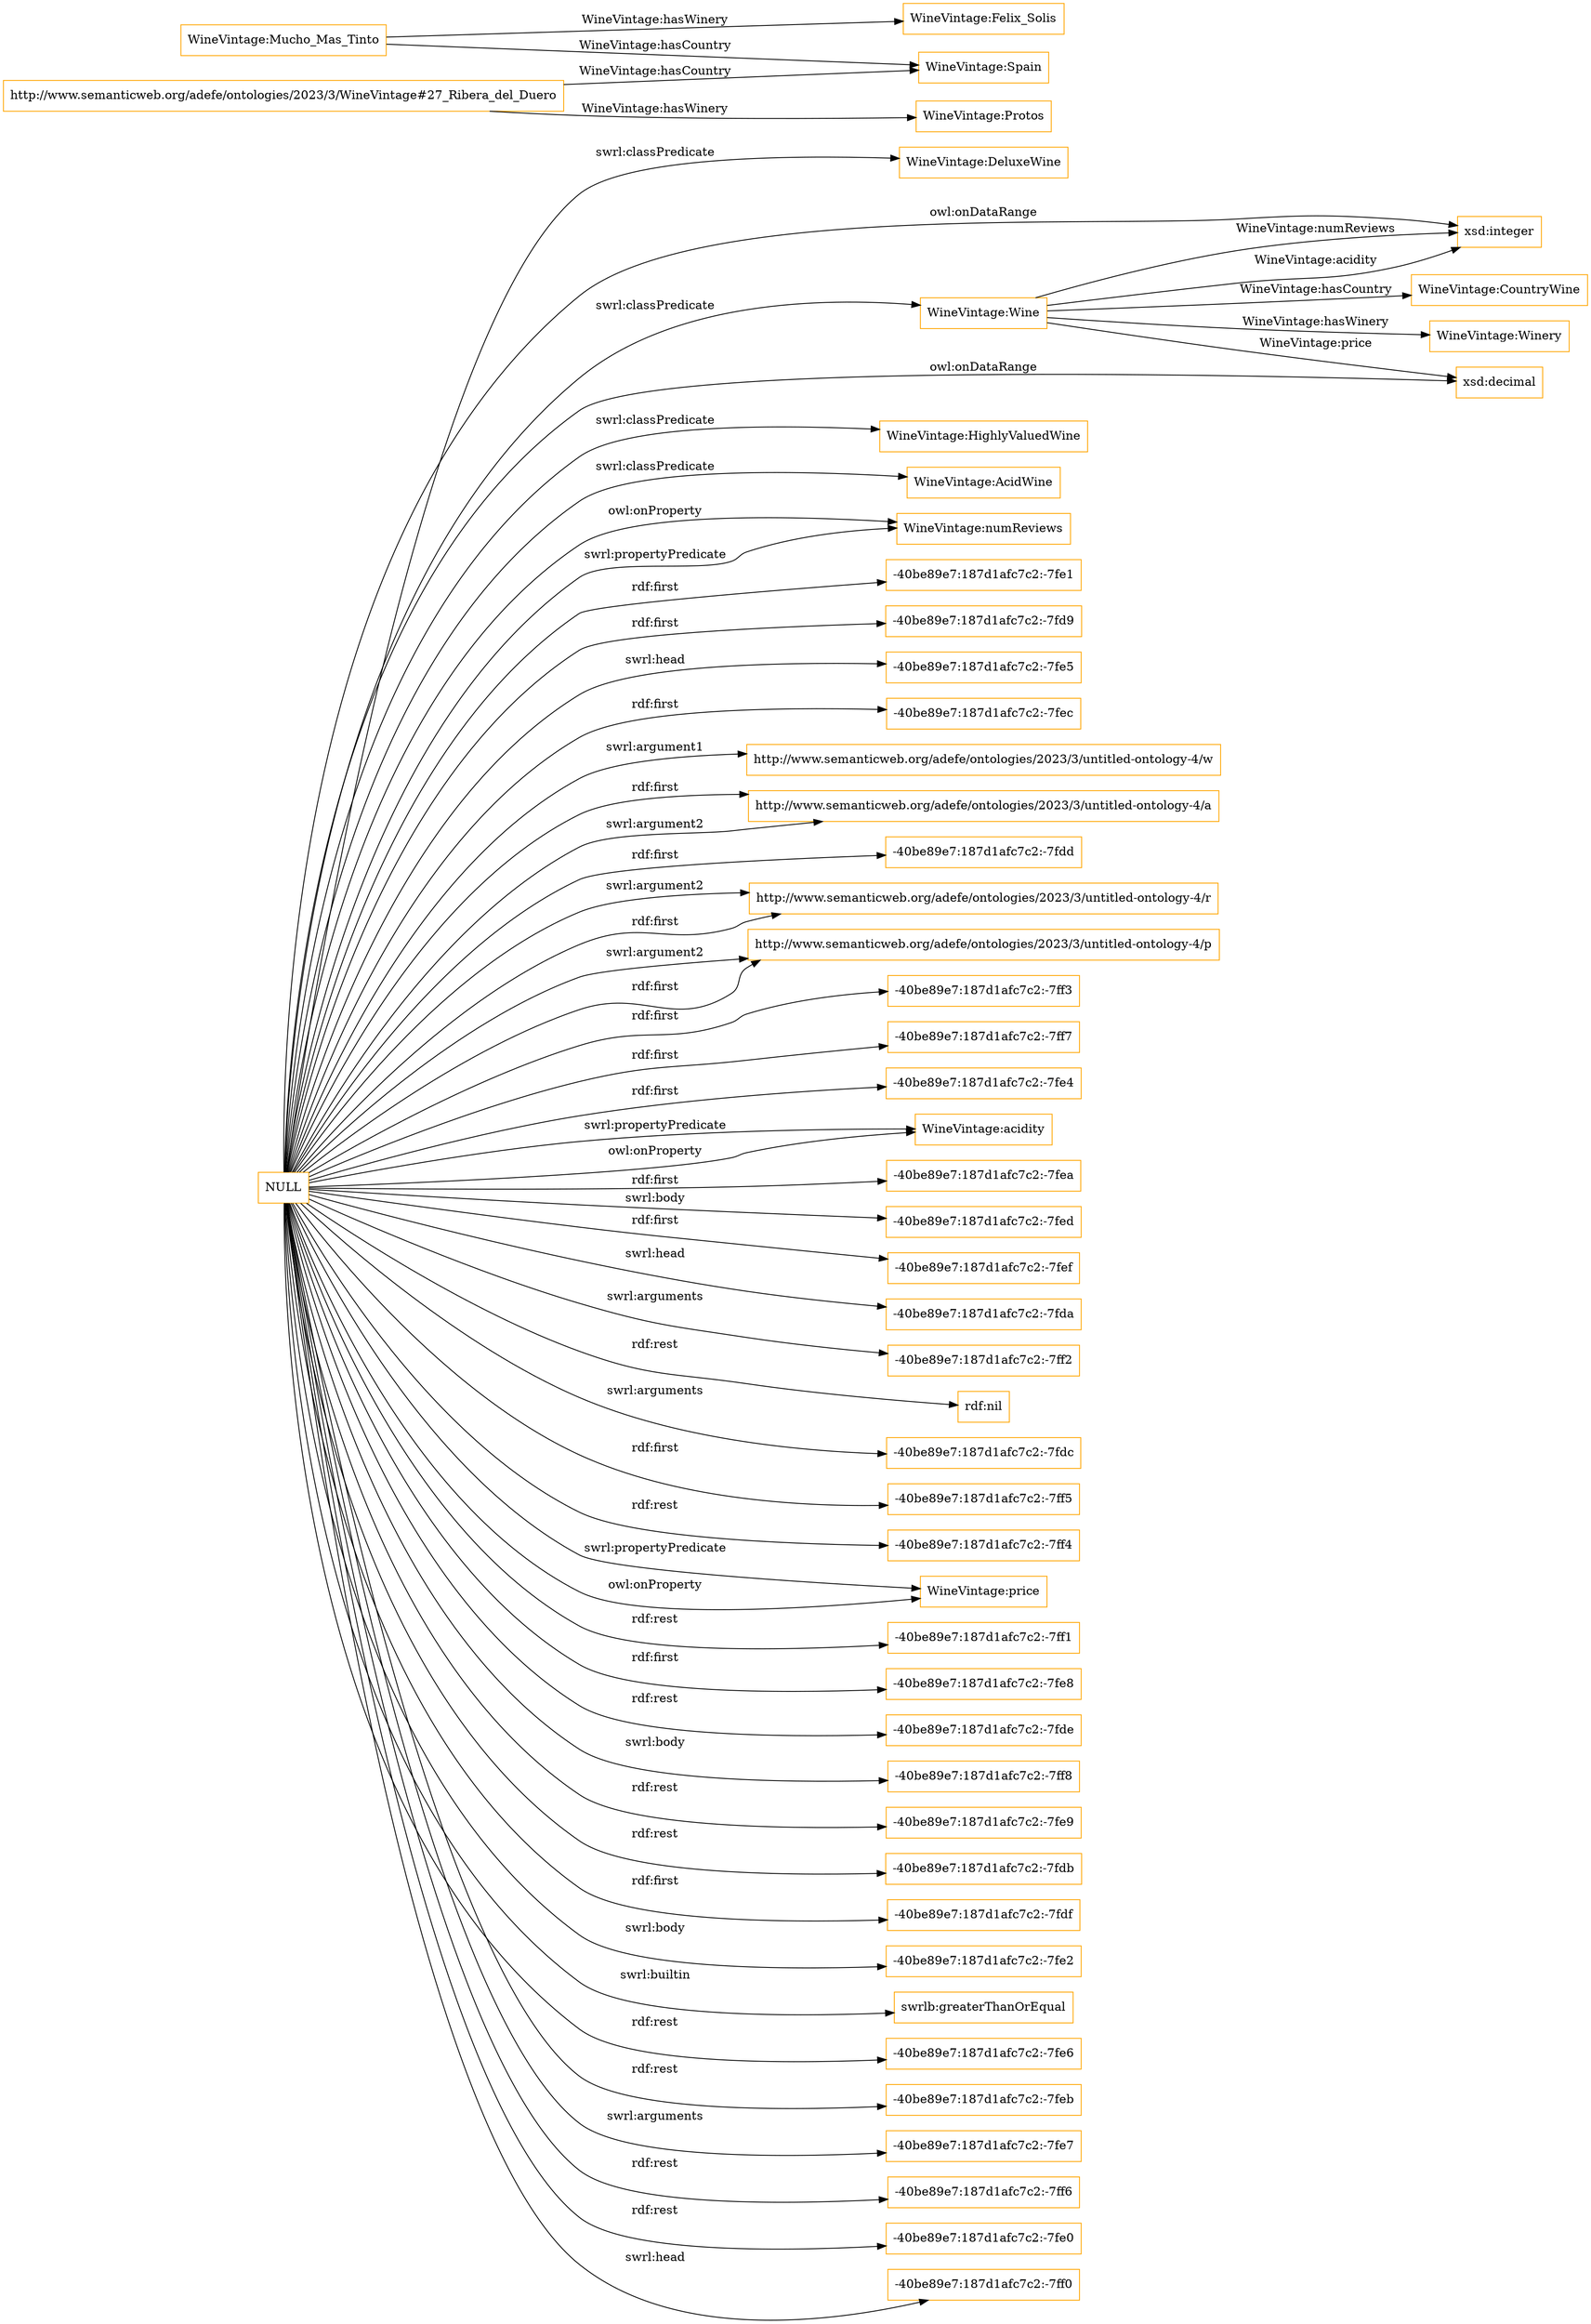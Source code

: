 digraph ar2dtool_diagram { 
rankdir=LR;
size="1501"
node [shape = rectangle, color="orange"]; "WineVintage:DeluxeWine" "WineVintage:CountryWine" "WineVintage:Wine" "WineVintage:HighlyValuedWine" "WineVintage:Winery" "WineVintage:AcidWine" ; /*classes style*/
	"WineVintage:Mucho_Mas_Tinto" -> "WineVintage:Felix_Solis" [ label = "WineVintage:hasWinery" ];
	"WineVintage:Mucho_Mas_Tinto" -> "WineVintage:Spain" [ label = "WineVintage:hasCountry" ];
	"NULL" -> "WineVintage:numReviews" [ label = "owl:onProperty" ];
	"NULL" -> "-40be89e7:187d1afc7c2:-7fe1" [ label = "rdf:first" ];
	"NULL" -> "-40be89e7:187d1afc7c2:-7fd9" [ label = "rdf:first" ];
	"NULL" -> "-40be89e7:187d1afc7c2:-7fe5" [ label = "swrl:head" ];
	"NULL" -> "-40be89e7:187d1afc7c2:-7fec" [ label = "rdf:first" ];
	"NULL" -> "http://www.semanticweb.org/adefe/ontologies/2023/3/untitled-ontology-4/w" [ label = "swrl:argument1" ];
	"NULL" -> "http://www.semanticweb.org/adefe/ontologies/2023/3/untitled-ontology-4/a" [ label = "rdf:first" ];
	"NULL" -> "-40be89e7:187d1afc7c2:-7fdd" [ label = "rdf:first" ];
	"NULL" -> "WineVintage:numReviews" [ label = "swrl:propertyPredicate" ];
	"NULL" -> "http://www.semanticweb.org/adefe/ontologies/2023/3/untitled-ontology-4/a" [ label = "swrl:argument2" ];
	"NULL" -> "http://www.semanticweb.org/adefe/ontologies/2023/3/untitled-ontology-4/r" [ label = "swrl:argument2" ];
	"NULL" -> "http://www.semanticweb.org/adefe/ontologies/2023/3/untitled-ontology-4/p" [ label = "swrl:argument2" ];
	"NULL" -> "-40be89e7:187d1afc7c2:-7ff3" [ label = "rdf:first" ];
	"NULL" -> "http://www.semanticweb.org/adefe/ontologies/2023/3/untitled-ontology-4/r" [ label = "rdf:first" ];
	"NULL" -> "-40be89e7:187d1afc7c2:-7ff7" [ label = "rdf:first" ];
	"NULL" -> "xsd:integer" [ label = "owl:onDataRange" ];
	"NULL" -> "-40be89e7:187d1afc7c2:-7fe4" [ label = "rdf:first" ];
	"NULL" -> "WineVintage:acidity" [ label = "swrl:propertyPredicate" ];
	"NULL" -> "-40be89e7:187d1afc7c2:-7fea" [ label = "rdf:first" ];
	"NULL" -> "-40be89e7:187d1afc7c2:-7fed" [ label = "swrl:body" ];
	"NULL" -> "-40be89e7:187d1afc7c2:-7fef" [ label = "rdf:first" ];
	"NULL" -> "-40be89e7:187d1afc7c2:-7fda" [ label = "swrl:head" ];
	"NULL" -> "-40be89e7:187d1afc7c2:-7ff2" [ label = "swrl:arguments" ];
	"NULL" -> "rdf:nil" [ label = "rdf:rest" ];
	"NULL" -> "-40be89e7:187d1afc7c2:-7fdc" [ label = "swrl:arguments" ];
	"NULL" -> "http://www.semanticweb.org/adefe/ontologies/2023/3/untitled-ontology-4/p" [ label = "rdf:first" ];
	"NULL" -> "-40be89e7:187d1afc7c2:-7ff5" [ label = "rdf:first" ];
	"NULL" -> "WineVintage:Wine" [ label = "swrl:classPredicate" ];
	"NULL" -> "-40be89e7:187d1afc7c2:-7ff4" [ label = "rdf:rest" ];
	"NULL" -> "WineVintage:price" [ label = "swrl:propertyPredicate" ];
	"NULL" -> "-40be89e7:187d1afc7c2:-7ff1" [ label = "rdf:rest" ];
	"NULL" -> "-40be89e7:187d1afc7c2:-7fe8" [ label = "rdf:first" ];
	"NULL" -> "-40be89e7:187d1afc7c2:-7fde" [ label = "rdf:rest" ];
	"NULL" -> "-40be89e7:187d1afc7c2:-7ff8" [ label = "swrl:body" ];
	"NULL" -> "-40be89e7:187d1afc7c2:-7fe9" [ label = "rdf:rest" ];
	"NULL" -> "-40be89e7:187d1afc7c2:-7fdb" [ label = "rdf:rest" ];
	"NULL" -> "-40be89e7:187d1afc7c2:-7fdf" [ label = "rdf:first" ];
	"NULL" -> "-40be89e7:187d1afc7c2:-7fe2" [ label = "swrl:body" ];
	"NULL" -> "swrlb:greaterThanOrEqual" [ label = "swrl:builtin" ];
	"NULL" -> "-40be89e7:187d1afc7c2:-7fe6" [ label = "rdf:rest" ];
	"NULL" -> "WineVintage:price" [ label = "owl:onProperty" ];
	"NULL" -> "WineVintage:AcidWine" [ label = "swrl:classPredicate" ];
	"NULL" -> "xsd:decimal" [ label = "owl:onDataRange" ];
	"NULL" -> "WineVintage:acidity" [ label = "owl:onProperty" ];
	"NULL" -> "-40be89e7:187d1afc7c2:-7feb" [ label = "rdf:rest" ];
	"NULL" -> "WineVintage:HighlyValuedWine" [ label = "swrl:classPredicate" ];
	"NULL" -> "-40be89e7:187d1afc7c2:-7fe7" [ label = "swrl:arguments" ];
	"NULL" -> "WineVintage:DeluxeWine" [ label = "swrl:classPredicate" ];
	"NULL" -> "-40be89e7:187d1afc7c2:-7ff6" [ label = "rdf:rest" ];
	"NULL" -> "-40be89e7:187d1afc7c2:-7fe0" [ label = "rdf:rest" ];
	"NULL" -> "-40be89e7:187d1afc7c2:-7ff0" [ label = "swrl:head" ];
	"http://www.semanticweb.org/adefe/ontologies/2023/3/WineVintage#27_Ribera_del_Duero" -> "WineVintage:Protos" [ label = "WineVintage:hasWinery" ];
	"http://www.semanticweb.org/adefe/ontologies/2023/3/WineVintage#27_Ribera_del_Duero" -> "WineVintage:Spain" [ label = "WineVintage:hasCountry" ];
	"WineVintage:Wine" -> "WineVintage:Winery" [ label = "WineVintage:hasWinery" ];
	"WineVintage:Wine" -> "xsd:integer" [ label = "WineVintage:numReviews" ];
	"WineVintage:Wine" -> "xsd:integer" [ label = "WineVintage:acidity" ];
	"WineVintage:Wine" -> "xsd:decimal" [ label = "WineVintage:price" ];
	"WineVintage:Wine" -> "WineVintage:CountryWine" [ label = "WineVintage:hasCountry" ];

}
